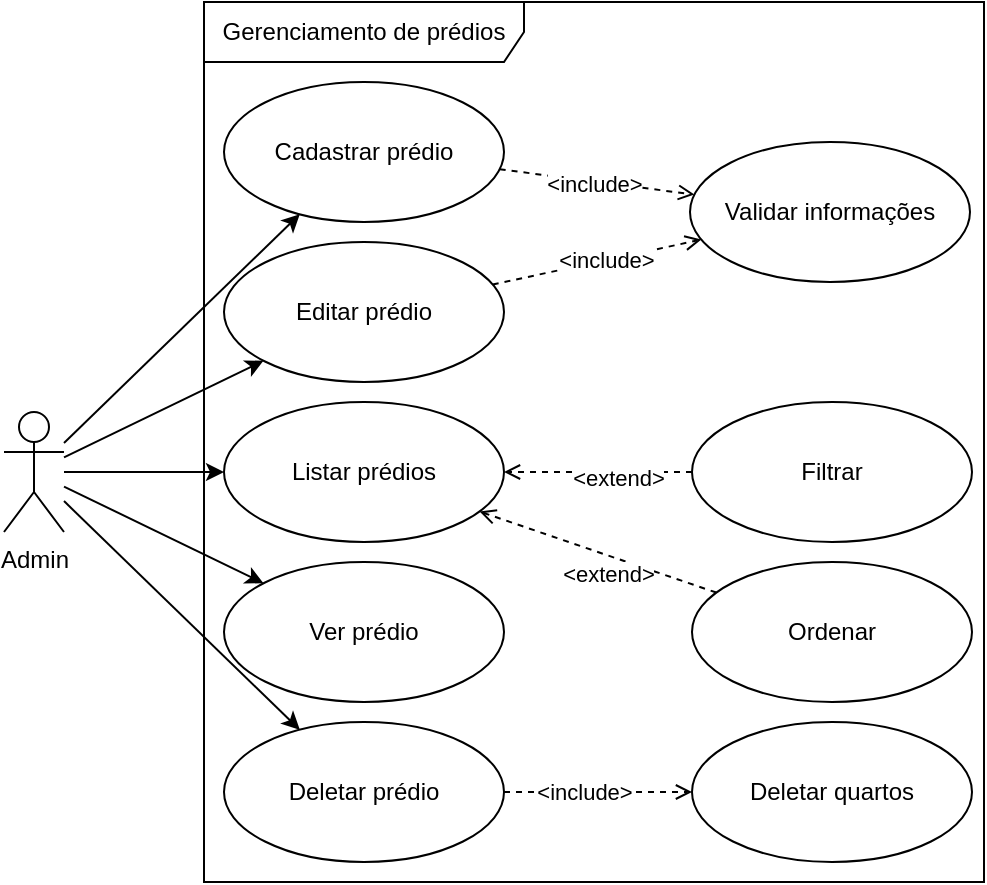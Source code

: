 <mxfile>
    <diagram id="M4wAwr4o-wtDV8K19zXS" name="Page-1">
        <mxGraphModel dx="1039" dy="760" grid="1" gridSize="10" guides="1" tooltips="1" connect="1" arrows="1" fold="1" page="1" pageScale="1" pageWidth="827" pageHeight="1169" math="0" shadow="0">
            <root>
                <mxCell id="0"/>
                <mxCell id="1" parent="0"/>
                <mxCell id="2" value="Gerenciamento de prédios" style="shape=umlFrame;whiteSpace=wrap;html=1;width=160;height=30;" parent="1" vertex="1">
                    <mxGeometry x="170" y="270" width="390" height="440" as="geometry"/>
                </mxCell>
                <mxCell id="14" style="edgeStyle=none;html=1;" parent="1" source="3" target="4" edge="1">
                    <mxGeometry relative="1" as="geometry"/>
                </mxCell>
                <mxCell id="15" style="edgeStyle=none;html=1;" parent="1" source="3" target="5" edge="1">
                    <mxGeometry relative="1" as="geometry"/>
                </mxCell>
                <mxCell id="16" style="edgeStyle=none;html=1;" parent="1" source="3" target="10" edge="1">
                    <mxGeometry relative="1" as="geometry"/>
                </mxCell>
                <mxCell id="17" style="edgeStyle=none;html=1;" parent="1" source="3" target="11" edge="1">
                    <mxGeometry relative="1" as="geometry"/>
                </mxCell>
                <mxCell id="18" style="edgeStyle=none;html=1;" parent="1" source="3" target="12" edge="1">
                    <mxGeometry relative="1" as="geometry"/>
                </mxCell>
                <mxCell id="3" value="Admin" style="shape=umlActor;verticalLabelPosition=bottom;verticalAlign=top;html=1;" parent="1" vertex="1">
                    <mxGeometry x="70" y="475" width="30" height="60" as="geometry"/>
                </mxCell>
                <mxCell id="27" style="edgeStyle=none;html=1;dashed=1;endArrow=open;endFill=0;" edge="1" parent="1" source="4" target="25">
                    <mxGeometry relative="1" as="geometry"/>
                </mxCell>
                <mxCell id="29" value="&amp;lt;include&amp;gt;" style="edgeLabel;html=1;align=center;verticalAlign=middle;resizable=0;points=[];" vertex="1" connectable="0" parent="27">
                    <mxGeometry x="0.243" y="1" relative="1" as="geometry">
                        <mxPoint x="-14" as="offset"/>
                    </mxGeometry>
                </mxCell>
                <mxCell id="4" value="Cadastrar prédio" style="ellipse;whiteSpace=wrap;html=1;" parent="1" vertex="1">
                    <mxGeometry x="180" y="310" width="140" height="70" as="geometry"/>
                </mxCell>
                <mxCell id="5" value="Listar prédios" style="ellipse;whiteSpace=wrap;html=1;" parent="1" vertex="1">
                    <mxGeometry x="180" y="470" width="140" height="70" as="geometry"/>
                </mxCell>
                <mxCell id="19" style="edgeStyle=none;html=1;dashed=1;endArrow=open;endFill=0;" parent="1" source="8" target="5" edge="1">
                    <mxGeometry relative="1" as="geometry"/>
                </mxCell>
                <mxCell id="22" value="&amp;lt;extend&amp;gt;" style="edgeLabel;html=1;align=center;verticalAlign=middle;resizable=0;points=[];" parent="19" vertex="1" connectable="0">
                    <mxGeometry x="-0.202" y="4" relative="1" as="geometry">
                        <mxPoint y="-1" as="offset"/>
                    </mxGeometry>
                </mxCell>
                <mxCell id="8" value="Filtrar" style="ellipse;whiteSpace=wrap;html=1;" parent="1" vertex="1">
                    <mxGeometry x="414" y="470" width="140" height="70" as="geometry"/>
                </mxCell>
                <mxCell id="20" style="edgeStyle=none;html=1;dashed=1;endArrow=open;endFill=0;" parent="1" source="9" target="5" edge="1">
                    <mxGeometry relative="1" as="geometry"/>
                </mxCell>
                <mxCell id="23" value="&amp;lt;extend&amp;gt;" style="edgeLabel;html=1;align=center;verticalAlign=middle;resizable=0;points=[];" parent="20" vertex="1" connectable="0">
                    <mxGeometry x="-0.353" y="4" relative="1" as="geometry">
                        <mxPoint x="-15" as="offset"/>
                    </mxGeometry>
                </mxCell>
                <mxCell id="9" value="Ordenar" style="ellipse;whiteSpace=wrap;html=1;" parent="1" vertex="1">
                    <mxGeometry x="414" y="550" width="140" height="70" as="geometry"/>
                </mxCell>
                <mxCell id="10" value="Ver prédio" style="ellipse;whiteSpace=wrap;html=1;" parent="1" vertex="1">
                    <mxGeometry x="180" y="550" width="140" height="70" as="geometry"/>
                </mxCell>
                <mxCell id="26" style="edgeStyle=none;html=1;dashed=1;endArrow=open;endFill=0;" edge="1" parent="1" source="11" target="25">
                    <mxGeometry relative="1" as="geometry"/>
                </mxCell>
                <mxCell id="28" value="&amp;lt;include&amp;gt;" style="edgeLabel;html=1;align=center;verticalAlign=middle;resizable=0;points=[];" vertex="1" connectable="0" parent="26">
                    <mxGeometry x="0.906" y="-2" relative="1" as="geometry">
                        <mxPoint x="-43" y="7" as="offset"/>
                    </mxGeometry>
                </mxCell>
                <mxCell id="11" value="Editar prédio" style="ellipse;whiteSpace=wrap;html=1;" parent="1" vertex="1">
                    <mxGeometry x="180" y="390" width="140" height="70" as="geometry"/>
                </mxCell>
                <mxCell id="21" style="edgeStyle=none;html=1;dashed=1;endArrow=open;endFill=0;" parent="1" source="12" target="13" edge="1">
                    <mxGeometry relative="1" as="geometry"/>
                </mxCell>
                <mxCell id="24" value="&amp;lt;include&amp;gt;" style="edgeLabel;html=1;align=center;verticalAlign=middle;resizable=0;points=[];" parent="21" vertex="1" connectable="0">
                    <mxGeometry x="-0.338" y="-1" relative="1" as="geometry">
                        <mxPoint x="9" y="-1" as="offset"/>
                    </mxGeometry>
                </mxCell>
                <mxCell id="12" value="Deletar prédio" style="ellipse;whiteSpace=wrap;html=1;" parent="1" vertex="1">
                    <mxGeometry x="180" y="630" width="140" height="70" as="geometry"/>
                </mxCell>
                <mxCell id="13" value="Deletar quartos" style="ellipse;whiteSpace=wrap;html=1;" parent="1" vertex="1">
                    <mxGeometry x="414" y="630" width="140" height="70" as="geometry"/>
                </mxCell>
                <mxCell id="25" value="Validar informações" style="ellipse;whiteSpace=wrap;html=1;" vertex="1" parent="1">
                    <mxGeometry x="413" y="340" width="140" height="70" as="geometry"/>
                </mxCell>
            </root>
        </mxGraphModel>
    </diagram>
</mxfile>